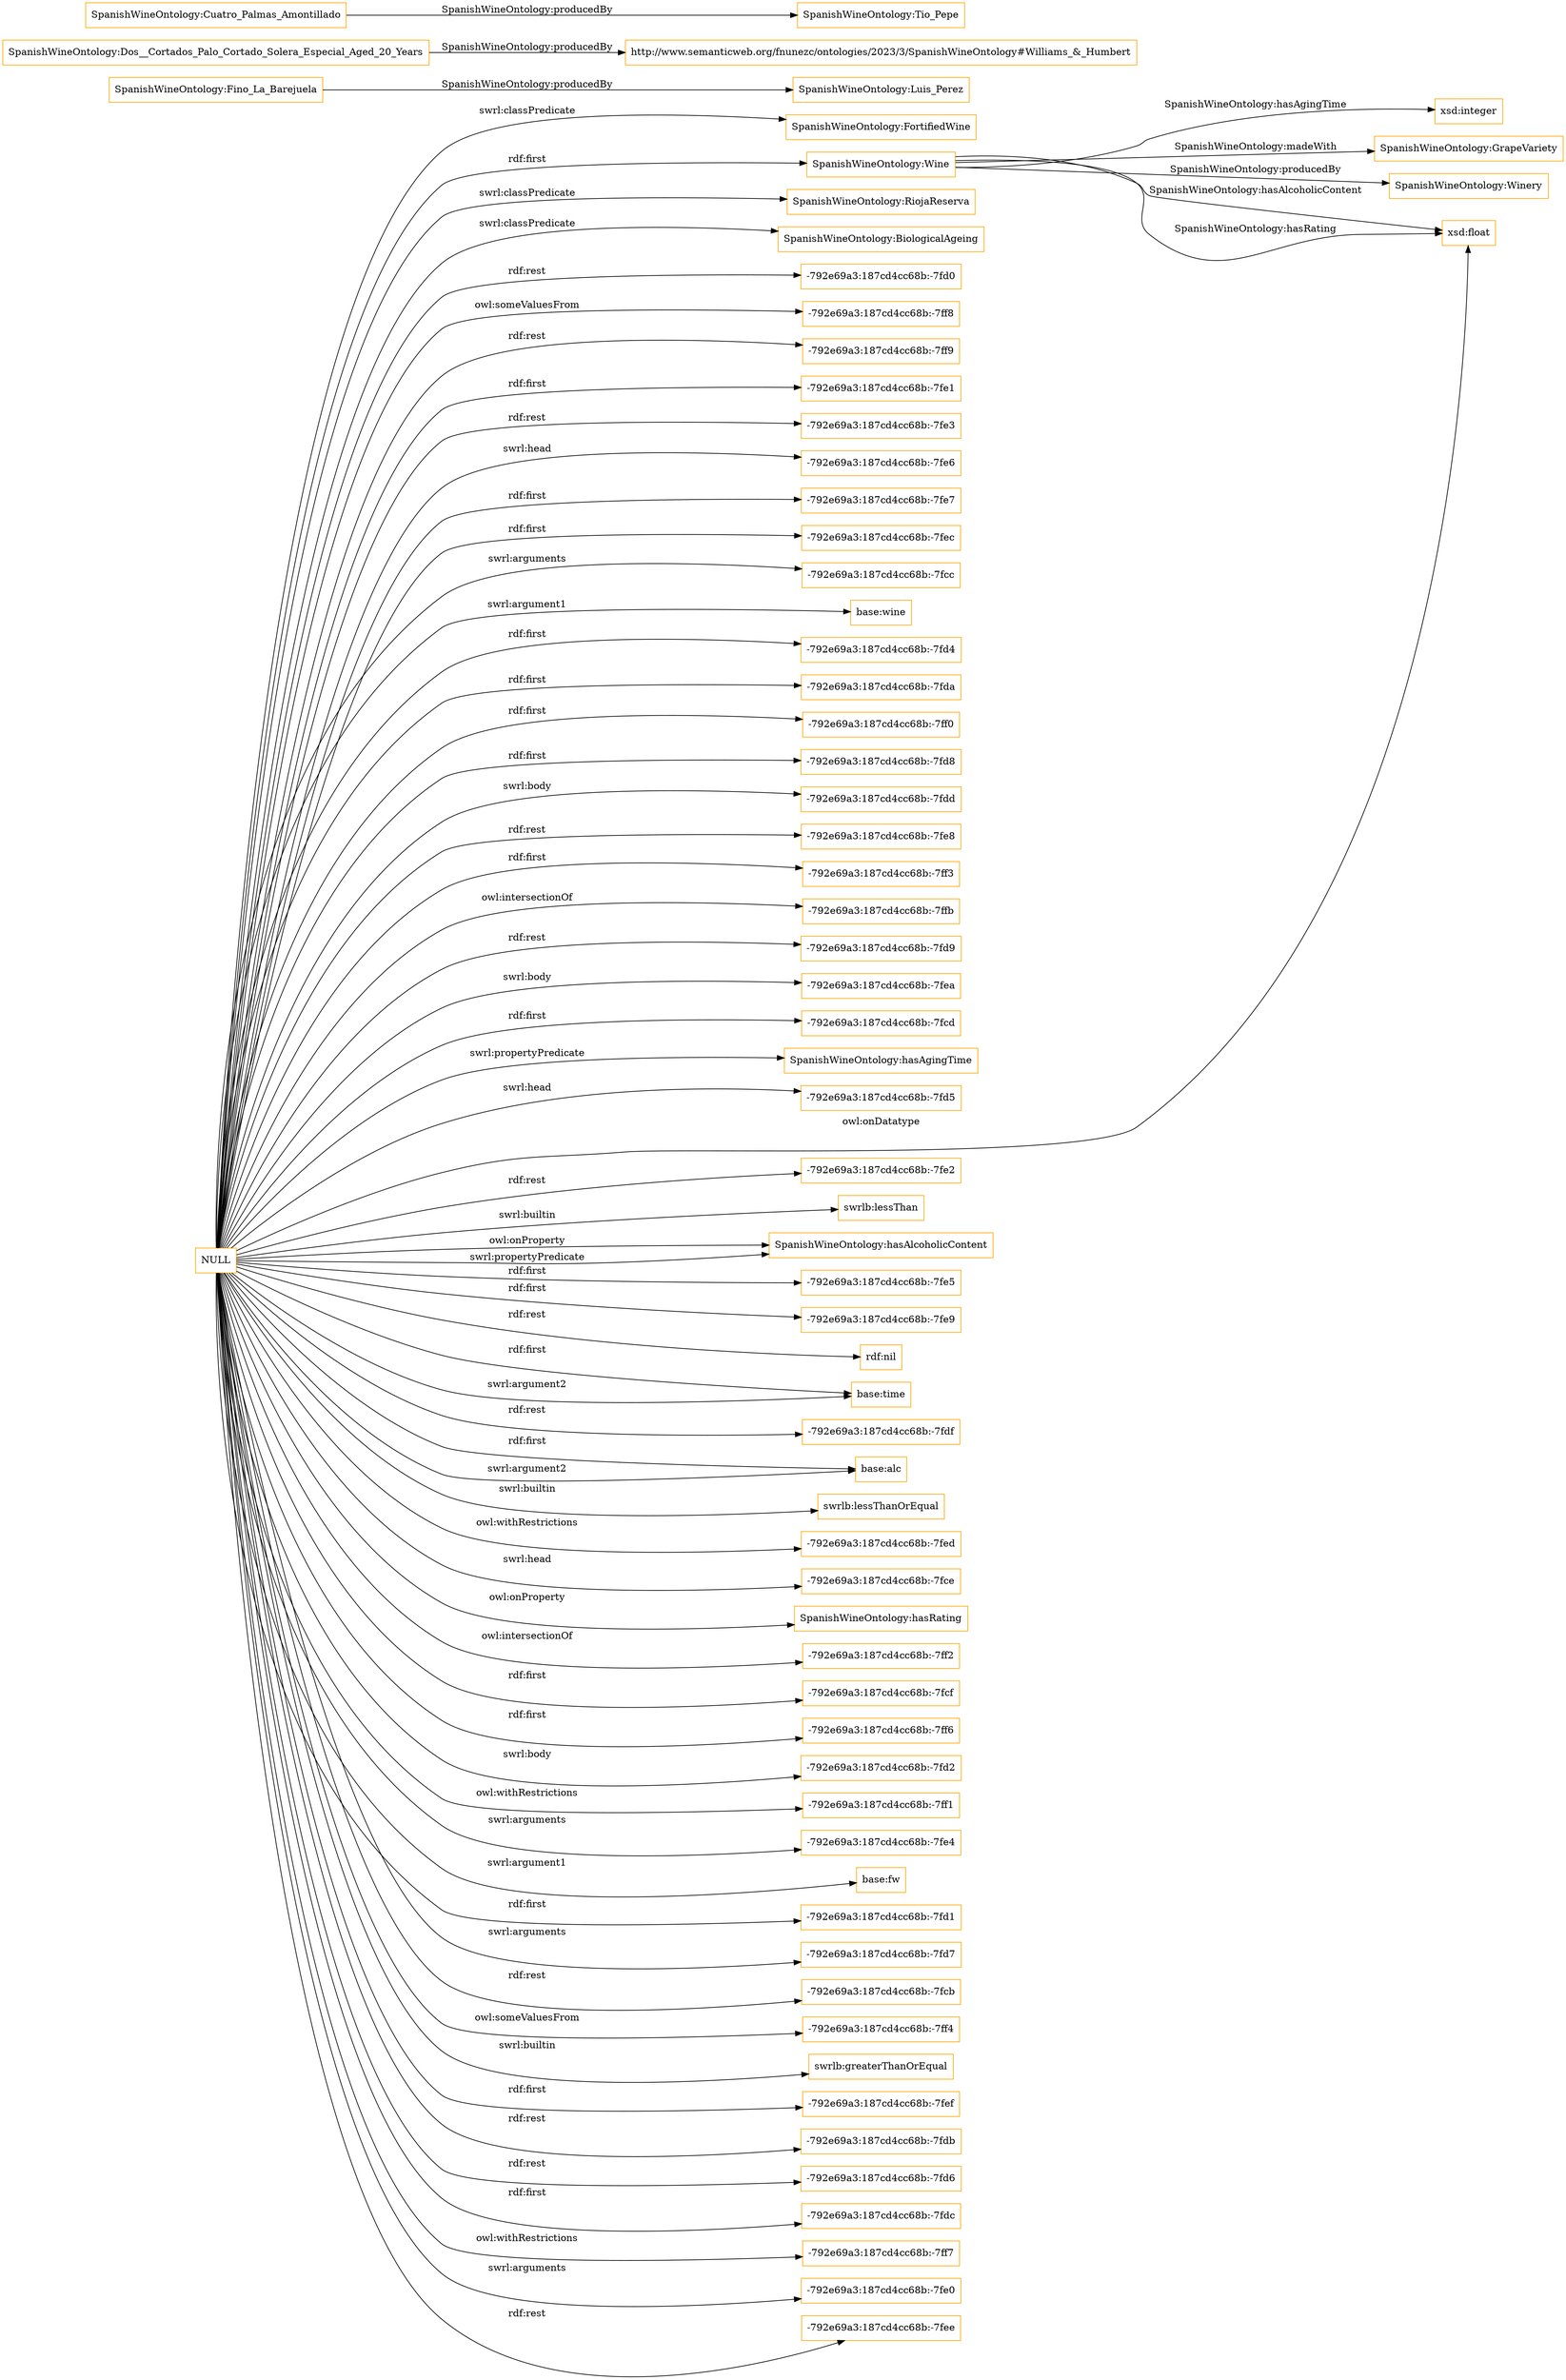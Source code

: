 digraph ar2dtool_diagram { 
rankdir=LR;
size="1501"
node [shape = rectangle, color="orange"]; "SpanishWineOntology:GrapeVariety" "SpanishWineOntology:FortifiedWine" "SpanishWineOntology:Wine" "SpanishWineOntology:Winery" "SpanishWineOntology:RiojaReserva" "SpanishWineOntology:BiologicalAgeing" ; /*classes style*/
	"SpanishWineOntology:Fino_La_Barejuela" -> "SpanishWineOntology:Luis_Perez" [ label = "SpanishWineOntology:producedBy" ];
	"SpanishWineOntology:Dos__Cortados_Palo_Cortado_Solera_Especial_Aged_20_Years" -> "http://www.semanticweb.org/fnunezc/ontologies/2023/3/SpanishWineOntology#Williams_&_Humbert" [ label = "SpanishWineOntology:producedBy" ];
	"SpanishWineOntology:Cuatro_Palmas_Amontillado" -> "SpanishWineOntology:Tio_Pepe" [ label = "SpanishWineOntology:producedBy" ];
	"NULL" -> "SpanishWineOntology:Wine" [ label = "rdf:first" ];
	"NULL" -> "-792e69a3:187cd4cc68b:-7fd0" [ label = "rdf:rest" ];
	"NULL" -> "-792e69a3:187cd4cc68b:-7ff8" [ label = "owl:someValuesFrom" ];
	"NULL" -> "-792e69a3:187cd4cc68b:-7ff9" [ label = "rdf:rest" ];
	"NULL" -> "-792e69a3:187cd4cc68b:-7fe1" [ label = "rdf:first" ];
	"NULL" -> "-792e69a3:187cd4cc68b:-7fe3" [ label = "rdf:rest" ];
	"NULL" -> "SpanishWineOntology:FortifiedWine" [ label = "swrl:classPredicate" ];
	"NULL" -> "-792e69a3:187cd4cc68b:-7fe6" [ label = "swrl:head" ];
	"NULL" -> "-792e69a3:187cd4cc68b:-7fe7" [ label = "rdf:first" ];
	"NULL" -> "-792e69a3:187cd4cc68b:-7fec" [ label = "rdf:first" ];
	"NULL" -> "-792e69a3:187cd4cc68b:-7fcc" [ label = "swrl:arguments" ];
	"NULL" -> "base:wine" [ label = "swrl:argument1" ];
	"NULL" -> "-792e69a3:187cd4cc68b:-7fd4" [ label = "rdf:first" ];
	"NULL" -> "-792e69a3:187cd4cc68b:-7fda" [ label = "rdf:first" ];
	"NULL" -> "-792e69a3:187cd4cc68b:-7ff0" [ label = "rdf:first" ];
	"NULL" -> "-792e69a3:187cd4cc68b:-7fd8" [ label = "rdf:first" ];
	"NULL" -> "-792e69a3:187cd4cc68b:-7fdd" [ label = "swrl:body" ];
	"NULL" -> "-792e69a3:187cd4cc68b:-7fe8" [ label = "rdf:rest" ];
	"NULL" -> "-792e69a3:187cd4cc68b:-7ff3" [ label = "rdf:first" ];
	"NULL" -> "-792e69a3:187cd4cc68b:-7ffb" [ label = "owl:intersectionOf" ];
	"NULL" -> "-792e69a3:187cd4cc68b:-7fd9" [ label = "rdf:rest" ];
	"NULL" -> "-792e69a3:187cd4cc68b:-7fea" [ label = "swrl:body" ];
	"NULL" -> "-792e69a3:187cd4cc68b:-7fcd" [ label = "rdf:first" ];
	"NULL" -> "SpanishWineOntology:hasAgingTime" [ label = "swrl:propertyPredicate" ];
	"NULL" -> "-792e69a3:187cd4cc68b:-7fd5" [ label = "swrl:head" ];
	"NULL" -> "xsd:float" [ label = "owl:onDatatype" ];
	"NULL" -> "-792e69a3:187cd4cc68b:-7fe2" [ label = "rdf:rest" ];
	"NULL" -> "swrlb:lessThan" [ label = "swrl:builtin" ];
	"NULL" -> "SpanishWineOntology:hasAlcoholicContent" [ label = "owl:onProperty" ];
	"NULL" -> "-792e69a3:187cd4cc68b:-7fe5" [ label = "rdf:first" ];
	"NULL" -> "-792e69a3:187cd4cc68b:-7fe9" [ label = "rdf:first" ];
	"NULL" -> "rdf:nil" [ label = "rdf:rest" ];
	"NULL" -> "base:time" [ label = "rdf:first" ];
	"NULL" -> "-792e69a3:187cd4cc68b:-7fdf" [ label = "rdf:rest" ];
	"NULL" -> "base:alc" [ label = "rdf:first" ];
	"NULL" -> "swrlb:lessThanOrEqual" [ label = "swrl:builtin" ];
	"NULL" -> "SpanishWineOntology:RiojaReserva" [ label = "swrl:classPredicate" ];
	"NULL" -> "-792e69a3:187cd4cc68b:-7fed" [ label = "owl:withRestrictions" ];
	"NULL" -> "-792e69a3:187cd4cc68b:-7fce" [ label = "swrl:head" ];
	"NULL" -> "SpanishWineOntology:hasRating" [ label = "owl:onProperty" ];
	"NULL" -> "-792e69a3:187cd4cc68b:-7ff2" [ label = "owl:intersectionOf" ];
	"NULL" -> "-792e69a3:187cd4cc68b:-7fcf" [ label = "rdf:first" ];
	"NULL" -> "-792e69a3:187cd4cc68b:-7ff6" [ label = "rdf:first" ];
	"NULL" -> "-792e69a3:187cd4cc68b:-7fd2" [ label = "swrl:body" ];
	"NULL" -> "-792e69a3:187cd4cc68b:-7ff1" [ label = "owl:withRestrictions" ];
	"NULL" -> "base:alc" [ label = "swrl:argument2" ];
	"NULL" -> "SpanishWineOntology:hasAlcoholicContent" [ label = "swrl:propertyPredicate" ];
	"NULL" -> "-792e69a3:187cd4cc68b:-7fe4" [ label = "swrl:arguments" ];
	"NULL" -> "base:fw" [ label = "swrl:argument1" ];
	"NULL" -> "-792e69a3:187cd4cc68b:-7fd1" [ label = "rdf:first" ];
	"NULL" -> "-792e69a3:187cd4cc68b:-7fd7" [ label = "swrl:arguments" ];
	"NULL" -> "-792e69a3:187cd4cc68b:-7fcb" [ label = "rdf:rest" ];
	"NULL" -> "-792e69a3:187cd4cc68b:-7ff4" [ label = "owl:someValuesFrom" ];
	"NULL" -> "swrlb:greaterThanOrEqual" [ label = "swrl:builtin" ];
	"NULL" -> "SpanishWineOntology:BiologicalAgeing" [ label = "swrl:classPredicate" ];
	"NULL" -> "-792e69a3:187cd4cc68b:-7fef" [ label = "rdf:first" ];
	"NULL" -> "-792e69a3:187cd4cc68b:-7fdb" [ label = "rdf:rest" ];
	"NULL" -> "-792e69a3:187cd4cc68b:-7fd6" [ label = "rdf:rest" ];
	"NULL" -> "base:time" [ label = "swrl:argument2" ];
	"NULL" -> "-792e69a3:187cd4cc68b:-7fdc" [ label = "rdf:first" ];
	"NULL" -> "-792e69a3:187cd4cc68b:-7ff7" [ label = "owl:withRestrictions" ];
	"NULL" -> "-792e69a3:187cd4cc68b:-7fe0" [ label = "swrl:arguments" ];
	"NULL" -> "-792e69a3:187cd4cc68b:-7fee" [ label = "rdf:rest" ];
	"SpanishWineOntology:Wine" -> "xsd:float" [ label = "SpanishWineOntology:hasAlcoholicContent" ];
	"SpanishWineOntology:Wine" -> "xsd:integer" [ label = "SpanishWineOntology:hasAgingTime" ];
	"SpanishWineOntology:Wine" -> "SpanishWineOntology:GrapeVariety" [ label = "SpanishWineOntology:madeWith" ];
	"SpanishWineOntology:Wine" -> "SpanishWineOntology:Winery" [ label = "SpanishWineOntology:producedBy" ];
	"SpanishWineOntology:Wine" -> "xsd:float" [ label = "SpanishWineOntology:hasRating" ];

}
